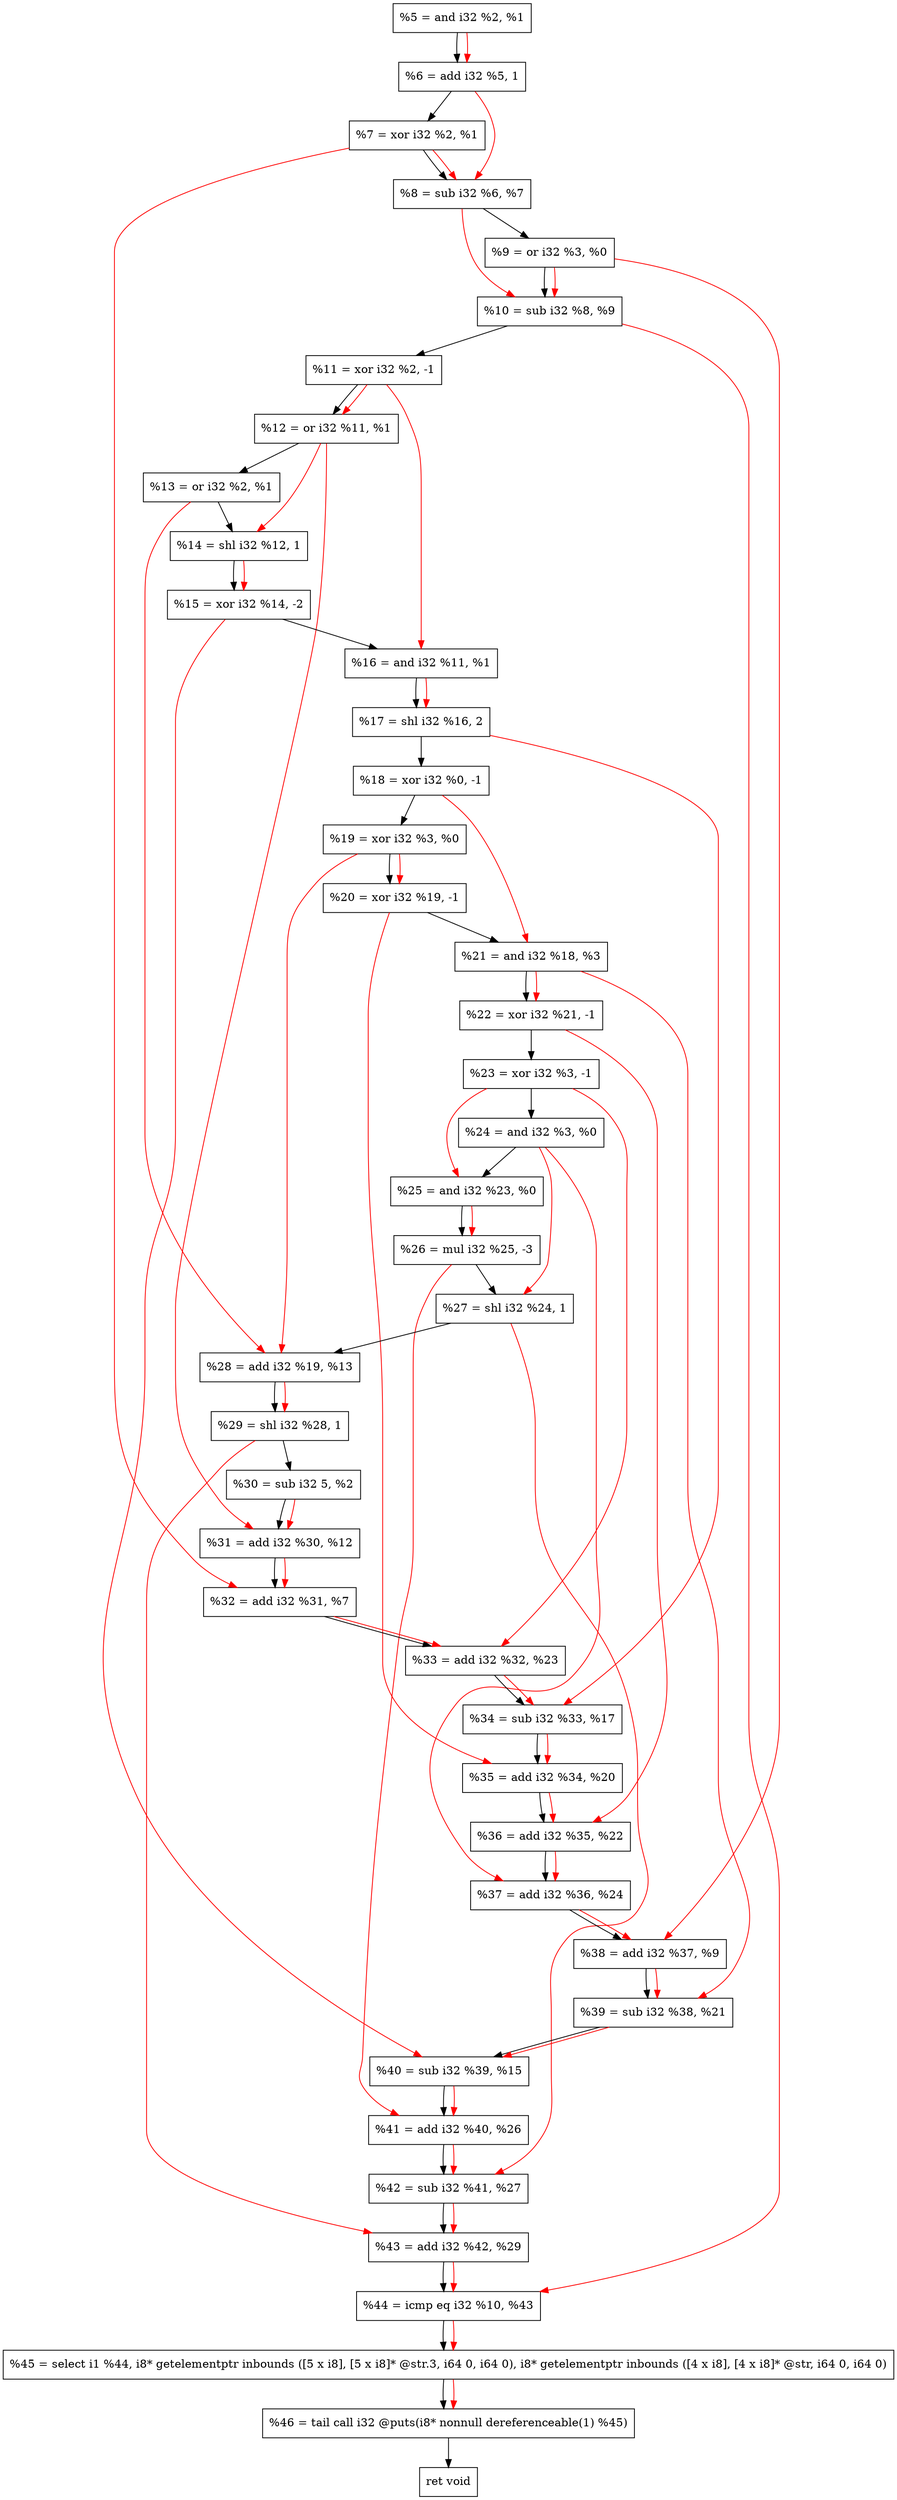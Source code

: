 digraph "DFG for'crackme' function" {
	Node0x138cb10[shape=record, label="  %5 = and i32 %2, %1"];
	Node0x138d190[shape=record, label="  %6 = add i32 %5, 1"];
	Node0x138d200[shape=record, label="  %7 = xor i32 %2, %1"];
	Node0x138d270[shape=record, label="  %8 = sub i32 %6, %7"];
	Node0x138d2e0[shape=record, label="  %9 = or i32 %3, %0"];
	Node0x138d350[shape=record, label="  %10 = sub i32 %8, %9"];
	Node0x138d3f0[shape=record, label="  %11 = xor i32 %2, -1"];
	Node0x138d460[shape=record, label="  %12 = or i32 %11, %1"];
	Node0x138d4d0[shape=record, label="  %13 = or i32 %2, %1"];
	Node0x138d540[shape=record, label="  %14 = shl i32 %12, 1"];
	Node0x138d5e0[shape=record, label="  %15 = xor i32 %14, -2"];
	Node0x138d650[shape=record, label="  %16 = and i32 %11, %1"];
	Node0x138d6f0[shape=record, label="  %17 = shl i32 %16, 2"];
	Node0x138d760[shape=record, label="  %18 = xor i32 %0, -1"];
	Node0x138d7d0[shape=record, label="  %19 = xor i32 %3, %0"];
	Node0x138d840[shape=record, label="  %20 = xor i32 %19, -1"];
	Node0x138d8b0[shape=record, label="  %21 = and i32 %18, %3"];
	Node0x138d920[shape=record, label="  %22 = xor i32 %21, -1"];
	Node0x138d990[shape=record, label="  %23 = xor i32 %3, -1"];
	Node0x138da00[shape=record, label="  %24 = and i32 %3, %0"];
	Node0x138da70[shape=record, label="  %25 = and i32 %23, %0"];
	Node0x138db10[shape=record, label="  %26 = mul i32 %25, -3"];
	Node0x138db80[shape=record, label="  %27 = shl i32 %24, 1"];
	Node0x138dbf0[shape=record, label="  %28 = add i32 %19, %13"];
	Node0x138dc60[shape=record, label="  %29 = shl i32 %28, 1"];
	Node0x138dd00[shape=record, label="  %30 = sub i32 5, %2"];
	Node0x138dd70[shape=record, label="  %31 = add i32 %30, %12"];
	Node0x138dde0[shape=record, label="  %32 = add i32 %31, %7"];
	Node0x138e060[shape=record, label="  %33 = add i32 %32, %23"];
	Node0x138e0d0[shape=record, label="  %34 = sub i32 %33, %17"];
	Node0x138e140[shape=record, label="  %35 = add i32 %34, %20"];
	Node0x138e1b0[shape=record, label="  %36 = add i32 %35, %22"];
	Node0x138e220[shape=record, label="  %37 = add i32 %36, %24"];
	Node0x138e290[shape=record, label="  %38 = add i32 %37, %9"];
	Node0x138e300[shape=record, label="  %39 = sub i32 %38, %21"];
	Node0x138e370[shape=record, label="  %40 = sub i32 %39, %15"];
	Node0x138e3e0[shape=record, label="  %41 = add i32 %40, %26"];
	Node0x138e450[shape=record, label="  %42 = sub i32 %41, %27"];
	Node0x138e4c0[shape=record, label="  %43 = add i32 %42, %29"];
	Node0x138e530[shape=record, label="  %44 = icmp eq i32 %10, %43"];
	Node0x132d268[shape=record, label="  %45 = select i1 %44, i8* getelementptr inbounds ([5 x i8], [5 x i8]* @str.3, i64 0, i64 0), i8* getelementptr inbounds ([4 x i8], [4 x i8]* @str, i64 0, i64 0)"];
	Node0x138e9d0[shape=record, label="  %46 = tail call i32 @puts(i8* nonnull dereferenceable(1) %45)"];
	Node0x138ea20[shape=record, label="  ret void"];
	Node0x138cb10 -> Node0x138d190;
	Node0x138d190 -> Node0x138d200;
	Node0x138d200 -> Node0x138d270;
	Node0x138d270 -> Node0x138d2e0;
	Node0x138d2e0 -> Node0x138d350;
	Node0x138d350 -> Node0x138d3f0;
	Node0x138d3f0 -> Node0x138d460;
	Node0x138d460 -> Node0x138d4d0;
	Node0x138d4d0 -> Node0x138d540;
	Node0x138d540 -> Node0x138d5e0;
	Node0x138d5e0 -> Node0x138d650;
	Node0x138d650 -> Node0x138d6f0;
	Node0x138d6f0 -> Node0x138d760;
	Node0x138d760 -> Node0x138d7d0;
	Node0x138d7d0 -> Node0x138d840;
	Node0x138d840 -> Node0x138d8b0;
	Node0x138d8b0 -> Node0x138d920;
	Node0x138d920 -> Node0x138d990;
	Node0x138d990 -> Node0x138da00;
	Node0x138da00 -> Node0x138da70;
	Node0x138da70 -> Node0x138db10;
	Node0x138db10 -> Node0x138db80;
	Node0x138db80 -> Node0x138dbf0;
	Node0x138dbf0 -> Node0x138dc60;
	Node0x138dc60 -> Node0x138dd00;
	Node0x138dd00 -> Node0x138dd70;
	Node0x138dd70 -> Node0x138dde0;
	Node0x138dde0 -> Node0x138e060;
	Node0x138e060 -> Node0x138e0d0;
	Node0x138e0d0 -> Node0x138e140;
	Node0x138e140 -> Node0x138e1b0;
	Node0x138e1b0 -> Node0x138e220;
	Node0x138e220 -> Node0x138e290;
	Node0x138e290 -> Node0x138e300;
	Node0x138e300 -> Node0x138e370;
	Node0x138e370 -> Node0x138e3e0;
	Node0x138e3e0 -> Node0x138e450;
	Node0x138e450 -> Node0x138e4c0;
	Node0x138e4c0 -> Node0x138e530;
	Node0x138e530 -> Node0x132d268;
	Node0x132d268 -> Node0x138e9d0;
	Node0x138e9d0 -> Node0x138ea20;
edge [color=red]
	Node0x138cb10 -> Node0x138d190;
	Node0x138d190 -> Node0x138d270;
	Node0x138d200 -> Node0x138d270;
	Node0x138d270 -> Node0x138d350;
	Node0x138d2e0 -> Node0x138d350;
	Node0x138d3f0 -> Node0x138d460;
	Node0x138d460 -> Node0x138d540;
	Node0x138d540 -> Node0x138d5e0;
	Node0x138d3f0 -> Node0x138d650;
	Node0x138d650 -> Node0x138d6f0;
	Node0x138d7d0 -> Node0x138d840;
	Node0x138d760 -> Node0x138d8b0;
	Node0x138d8b0 -> Node0x138d920;
	Node0x138d990 -> Node0x138da70;
	Node0x138da70 -> Node0x138db10;
	Node0x138da00 -> Node0x138db80;
	Node0x138d7d0 -> Node0x138dbf0;
	Node0x138d4d0 -> Node0x138dbf0;
	Node0x138dbf0 -> Node0x138dc60;
	Node0x138dd00 -> Node0x138dd70;
	Node0x138d460 -> Node0x138dd70;
	Node0x138dd70 -> Node0x138dde0;
	Node0x138d200 -> Node0x138dde0;
	Node0x138dde0 -> Node0x138e060;
	Node0x138d990 -> Node0x138e060;
	Node0x138e060 -> Node0x138e0d0;
	Node0x138d6f0 -> Node0x138e0d0;
	Node0x138e0d0 -> Node0x138e140;
	Node0x138d840 -> Node0x138e140;
	Node0x138e140 -> Node0x138e1b0;
	Node0x138d920 -> Node0x138e1b0;
	Node0x138e1b0 -> Node0x138e220;
	Node0x138da00 -> Node0x138e220;
	Node0x138e220 -> Node0x138e290;
	Node0x138d2e0 -> Node0x138e290;
	Node0x138e290 -> Node0x138e300;
	Node0x138d8b0 -> Node0x138e300;
	Node0x138e300 -> Node0x138e370;
	Node0x138d5e0 -> Node0x138e370;
	Node0x138e370 -> Node0x138e3e0;
	Node0x138db10 -> Node0x138e3e0;
	Node0x138e3e0 -> Node0x138e450;
	Node0x138db80 -> Node0x138e450;
	Node0x138e450 -> Node0x138e4c0;
	Node0x138dc60 -> Node0x138e4c0;
	Node0x138d350 -> Node0x138e530;
	Node0x138e4c0 -> Node0x138e530;
	Node0x138e530 -> Node0x132d268;
	Node0x132d268 -> Node0x138e9d0;
}
